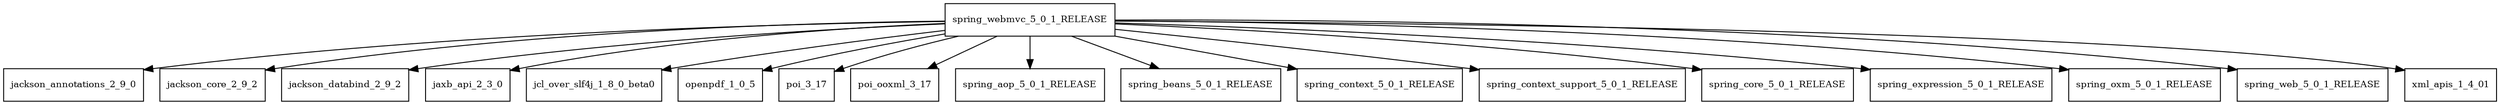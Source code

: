 digraph spring_webmvc_5_0_1_RELEASE_dependencies {
  node [shape = box, fontsize=10.0];
  spring_webmvc_5_0_1_RELEASE -> jackson_annotations_2_9_0;
  spring_webmvc_5_0_1_RELEASE -> jackson_core_2_9_2;
  spring_webmvc_5_0_1_RELEASE -> jackson_databind_2_9_2;
  spring_webmvc_5_0_1_RELEASE -> jaxb_api_2_3_0;
  spring_webmvc_5_0_1_RELEASE -> jcl_over_slf4j_1_8_0_beta0;
  spring_webmvc_5_0_1_RELEASE -> openpdf_1_0_5;
  spring_webmvc_5_0_1_RELEASE -> poi_3_17;
  spring_webmvc_5_0_1_RELEASE -> poi_ooxml_3_17;
  spring_webmvc_5_0_1_RELEASE -> spring_aop_5_0_1_RELEASE;
  spring_webmvc_5_0_1_RELEASE -> spring_beans_5_0_1_RELEASE;
  spring_webmvc_5_0_1_RELEASE -> spring_context_5_0_1_RELEASE;
  spring_webmvc_5_0_1_RELEASE -> spring_context_support_5_0_1_RELEASE;
  spring_webmvc_5_0_1_RELEASE -> spring_core_5_0_1_RELEASE;
  spring_webmvc_5_0_1_RELEASE -> spring_expression_5_0_1_RELEASE;
  spring_webmvc_5_0_1_RELEASE -> spring_oxm_5_0_1_RELEASE;
  spring_webmvc_5_0_1_RELEASE -> spring_web_5_0_1_RELEASE;
  spring_webmvc_5_0_1_RELEASE -> xml_apis_1_4_01;
}
